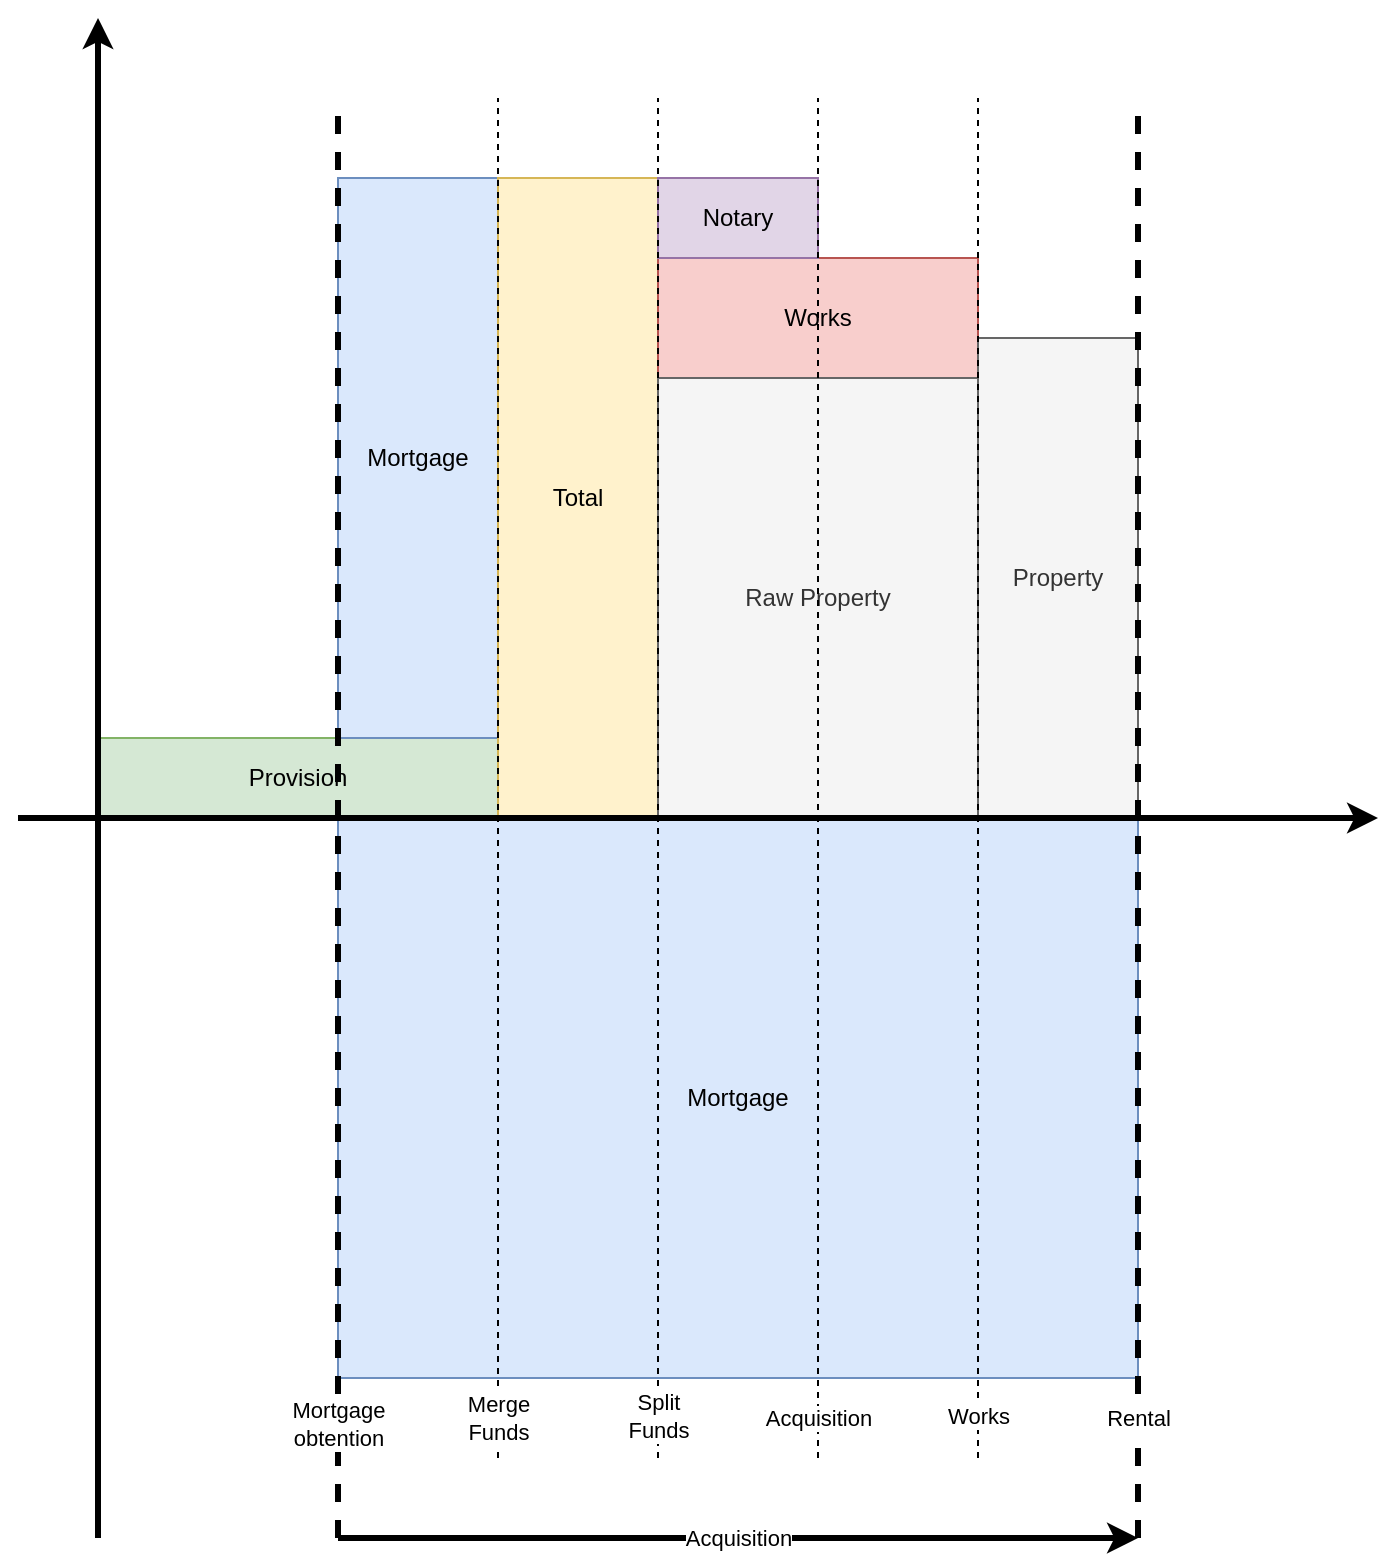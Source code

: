 <mxfile version="14.5.1" type="device"><diagram id="mJz0NtJApIifn1lP7fqo" name="Page-1"><mxGraphModel dx="786" dy="625" grid="1" gridSize="10" guides="1" tooltips="1" connect="1" arrows="1" fold="1" page="1" pageScale="1" pageWidth="827" pageHeight="1169" math="0" shadow="0"><root><mxCell id="0"/><mxCell id="1" parent="0"/><mxCell id="0Fw7-yi99esYHAIWnfJi-1" value="Provision" style="rounded=0;whiteSpace=wrap;html=1;fillColor=#d5e8d4;strokeColor=#82b366;" parent="1" vertex="1"><mxGeometry x="80" y="400" width="200" height="40" as="geometry"/></mxCell><mxCell id="0Fw7-yi99esYHAIWnfJi-3" value="Mortgage" style="rounded=0;whiteSpace=wrap;html=1;fillColor=#dae8fc;strokeColor=#6c8ebf;" parent="1" vertex="1"><mxGeometry x="200" y="120" width="80" height="280" as="geometry"/></mxCell><mxCell id="0Fw7-yi99esYHAIWnfJi-4" value="Mortgage" style="rounded=0;whiteSpace=wrap;html=1;fillColor=#dae8fc;strokeColor=#6c8ebf;" parent="1" vertex="1"><mxGeometry x="200" y="440" width="400" height="280" as="geometry"/></mxCell><mxCell id="0Fw7-yi99esYHAIWnfJi-6" value="" style="endArrow=classic;html=1;strokeWidth=3;" parent="1" edge="1"><mxGeometry width="50" height="50" relative="1" as="geometry"><mxPoint x="80" y="800" as="sourcePoint"/><mxPoint x="80" y="40" as="targetPoint"/></mxGeometry></mxCell><mxCell id="0Fw7-yi99esYHAIWnfJi-7" value="Total" style="rounded=0;whiteSpace=wrap;html=1;fillColor=#fff2cc;strokeColor=#d6b656;" parent="1" vertex="1"><mxGeometry x="280" y="120" width="80" height="320" as="geometry"/></mxCell><mxCell id="0Fw7-yi99esYHAIWnfJi-15" value="Works" style="rounded=0;whiteSpace=wrap;html=1;fillColor=#f8cecc;strokeColor=#b85450;" parent="1" vertex="1"><mxGeometry x="360" y="160" width="160" height="60" as="geometry"/></mxCell><mxCell id="0Fw7-yi99esYHAIWnfJi-16" value="Notary" style="rounded=0;whiteSpace=wrap;html=1;fillColor=#e1d5e7;strokeColor=#9673a6;" parent="1" vertex="1"><mxGeometry x="360" y="120" width="80" height="40" as="geometry"/></mxCell><mxCell id="0Fw7-yi99esYHAIWnfJi-17" value="Raw Property" style="rounded=0;whiteSpace=wrap;html=1;fillColor=#f5f5f5;strokeColor=#666666;fontColor=#333333;" parent="1" vertex="1"><mxGeometry x="360" y="220" width="160" height="220" as="geometry"/></mxCell><mxCell id="0Fw7-yi99esYHAIWnfJi-18" value="Property" style="rounded=0;whiteSpace=wrap;html=1;fillColor=#f5f5f5;strokeColor=#666666;fontColor=#333333;" parent="1" vertex="1"><mxGeometry x="520" y="200" width="80" height="240" as="geometry"/></mxCell><mxCell id="0Fw7-yi99esYHAIWnfJi-2" value="" style="endArrow=classic;html=1;strokeWidth=3;" parent="1" edge="1"><mxGeometry width="50" height="50" relative="1" as="geometry"><mxPoint x="40" y="440" as="sourcePoint"/><mxPoint x="720" y="440" as="targetPoint"/></mxGeometry></mxCell><mxCell id="0Fw7-yi99esYHAIWnfJi-14" value="" style="endArrow=none;dashed=1;html=1;strokeWidth=3;" parent="1" edge="1"><mxGeometry width="50" height="50" relative="1" as="geometry"><mxPoint x="200" y="800" as="sourcePoint"/><mxPoint x="200" y="80" as="targetPoint"/></mxGeometry></mxCell><mxCell id="0Fw7-yi99esYHAIWnfJi-33" value="Mortgage&lt;br&gt;obtention" style="edgeLabel;html=1;align=center;verticalAlign=middle;resizable=0;points=[];" parent="0Fw7-yi99esYHAIWnfJi-14" vertex="1" connectable="0"><mxGeometry x="-0.841" relative="1" as="geometry"><mxPoint as="offset"/></mxGeometry></mxCell><mxCell id="0Fw7-yi99esYHAIWnfJi-12" value="" style="endArrow=none;dashed=1;html=1;strokeWidth=1;" parent="1" edge="1"><mxGeometry width="50" height="50" relative="1" as="geometry"><mxPoint x="280" y="760" as="sourcePoint"/><mxPoint x="280" y="80" as="targetPoint"/></mxGeometry></mxCell><mxCell id="0Fw7-yi99esYHAIWnfJi-34" value="Merge&lt;br&gt;Funds" style="edgeLabel;html=1;align=center;verticalAlign=middle;resizable=0;points=[];" parent="0Fw7-yi99esYHAIWnfJi-12" vertex="1" connectable="0"><mxGeometry x="-0.932" relative="1" as="geometry"><mxPoint y="2.86" as="offset"/></mxGeometry></mxCell><mxCell id="0Fw7-yi99esYHAIWnfJi-13" value="" style="endArrow=none;dashed=1;html=1;strokeWidth=1;" parent="1" edge="1"><mxGeometry width="50" height="50" relative="1" as="geometry"><mxPoint x="360" y="760" as="sourcePoint"/><mxPoint x="360" y="80" as="targetPoint"/></mxGeometry></mxCell><mxCell id="0Fw7-yi99esYHAIWnfJi-35" value="Split&lt;br&gt;Funds" style="edgeLabel;html=1;align=center;verticalAlign=middle;resizable=0;points=[];" parent="0Fw7-yi99esYHAIWnfJi-13" vertex="1" connectable="0"><mxGeometry x="-0.937" relative="1" as="geometry"><mxPoint as="offset"/></mxGeometry></mxCell><mxCell id="0Fw7-yi99esYHAIWnfJi-19" value="" style="endArrow=none;dashed=1;html=1;strokeWidth=1;" parent="1" edge="1"><mxGeometry width="50" height="50" relative="1" as="geometry"><mxPoint x="440" y="760" as="sourcePoint"/><mxPoint x="440" y="80" as="targetPoint"/></mxGeometry></mxCell><mxCell id="0Fw7-yi99esYHAIWnfJi-36" value="Acquisition" style="edgeLabel;html=1;align=center;verticalAlign=middle;resizable=0;points=[];" parent="0Fw7-yi99esYHAIWnfJi-19" vertex="1" connectable="0"><mxGeometry x="-0.928" y="-1" relative="1" as="geometry"><mxPoint x="-1" y="4" as="offset"/></mxGeometry></mxCell><mxCell id="0Fw7-yi99esYHAIWnfJi-20" value="" style="endArrow=none;dashed=1;html=1;strokeWidth=1;" parent="1" edge="1"><mxGeometry width="50" height="50" relative="1" as="geometry"><mxPoint x="520" y="760" as="sourcePoint"/><mxPoint x="520" y="80" as="targetPoint"/></mxGeometry></mxCell><mxCell id="0Fw7-yi99esYHAIWnfJi-37" value="Works" style="edgeLabel;html=1;align=center;verticalAlign=middle;resizable=0;points=[];" parent="0Fw7-yi99esYHAIWnfJi-20" vertex="1" connectable="0"><mxGeometry x="-0.937" y="2" relative="1" as="geometry"><mxPoint x="2" as="offset"/></mxGeometry></mxCell><mxCell id="0Fw7-yi99esYHAIWnfJi-21" value="" style="endArrow=none;dashed=1;html=1;strokeWidth=3;" parent="1" edge="1"><mxGeometry width="50" height="50" relative="1" as="geometry"><mxPoint x="600" y="800" as="sourcePoint"/><mxPoint x="600" y="80" as="targetPoint"/></mxGeometry></mxCell><mxCell id="0Fw7-yi99esYHAIWnfJi-38" value="Rental" style="edgeLabel;html=1;align=center;verticalAlign=middle;resizable=0;points=[];" parent="0Fw7-yi99esYHAIWnfJi-21" vertex="1" connectable="0"><mxGeometry x="-0.833" relative="1" as="geometry"><mxPoint as="offset"/></mxGeometry></mxCell><mxCell id="0Fw7-yi99esYHAIWnfJi-25" value="" style="endArrow=classic;html=1;strokeWidth=3;" parent="1" edge="1"><mxGeometry width="50" height="50" relative="1" as="geometry"><mxPoint x="200" y="800" as="sourcePoint"/><mxPoint x="600" y="800" as="targetPoint"/></mxGeometry></mxCell><mxCell id="0Fw7-yi99esYHAIWnfJi-32" value="Acquisition" style="edgeLabel;html=1;align=center;verticalAlign=middle;resizable=0;points=[];" parent="0Fw7-yi99esYHAIWnfJi-25" vertex="1" connectable="0"><mxGeometry x="0.061" relative="1" as="geometry"><mxPoint x="-12.41" as="offset"/></mxGeometry></mxCell></root></mxGraphModel></diagram></mxfile>